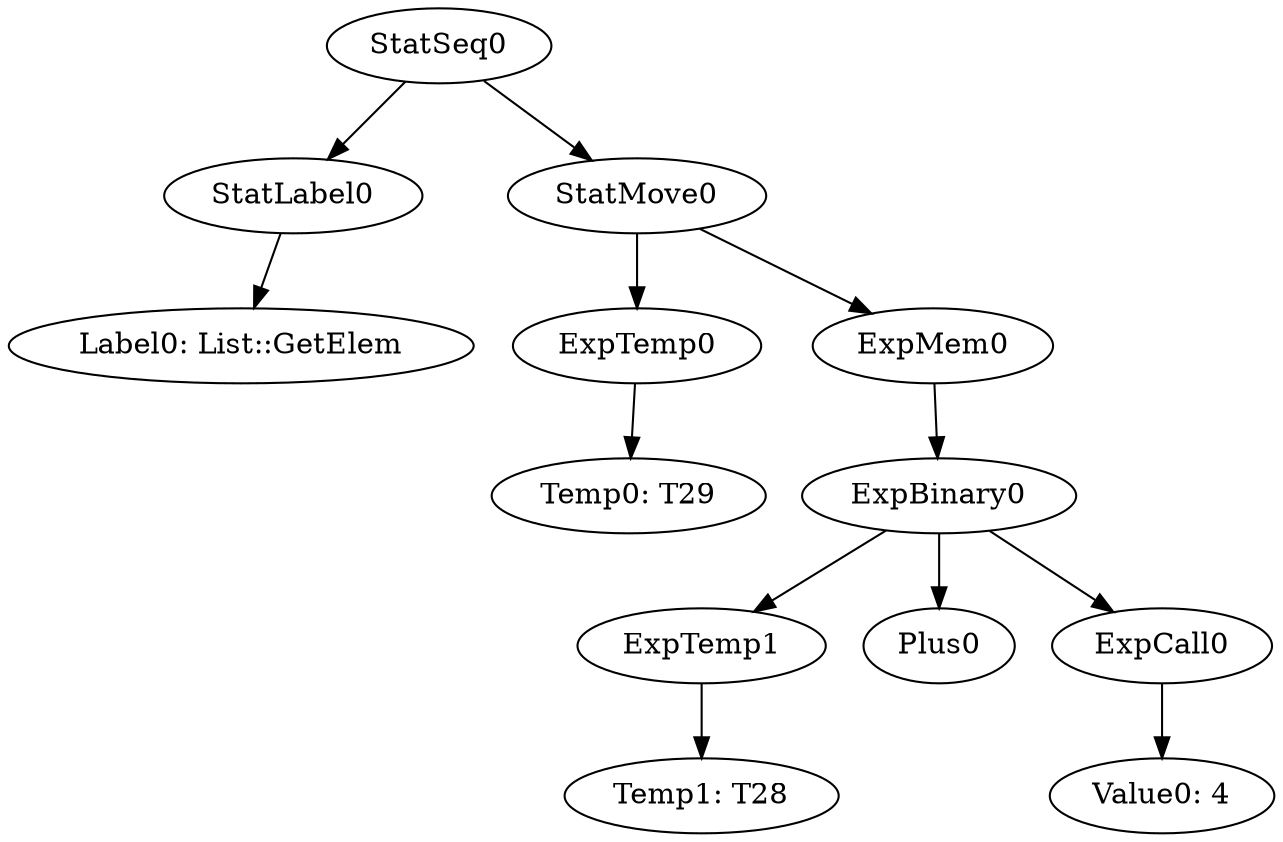 digraph {
	ordering = out;
	ExpMem0 -> ExpBinary0;
	ExpCall0 -> "Value0: 4";
	ExpTemp1 -> "Temp1: T28";
	StatLabel0 -> "Label0: List::GetElem";
	StatSeq0 -> StatLabel0;
	StatSeq0 -> StatMove0;
	ExpTemp0 -> "Temp0: T29";
	ExpBinary0 -> ExpTemp1;
	ExpBinary0 -> Plus0;
	ExpBinary0 -> ExpCall0;
	StatMove0 -> ExpTemp0;
	StatMove0 -> ExpMem0;
}

